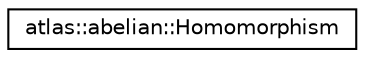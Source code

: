 digraph "Graphical Class Hierarchy"
{
  edge [fontname="Helvetica",fontsize="10",labelfontname="Helvetica",labelfontsize="10"];
  node [fontname="Helvetica",fontsize="10",shape=record];
  rankdir="LR";
  Node1 [label="atlas::abelian::Homomorphism",height=0.2,width=0.4,color="black", fillcolor="white", style="filled",URL="$classatlas_1_1abelian_1_1Homomorphism.html"];
}
